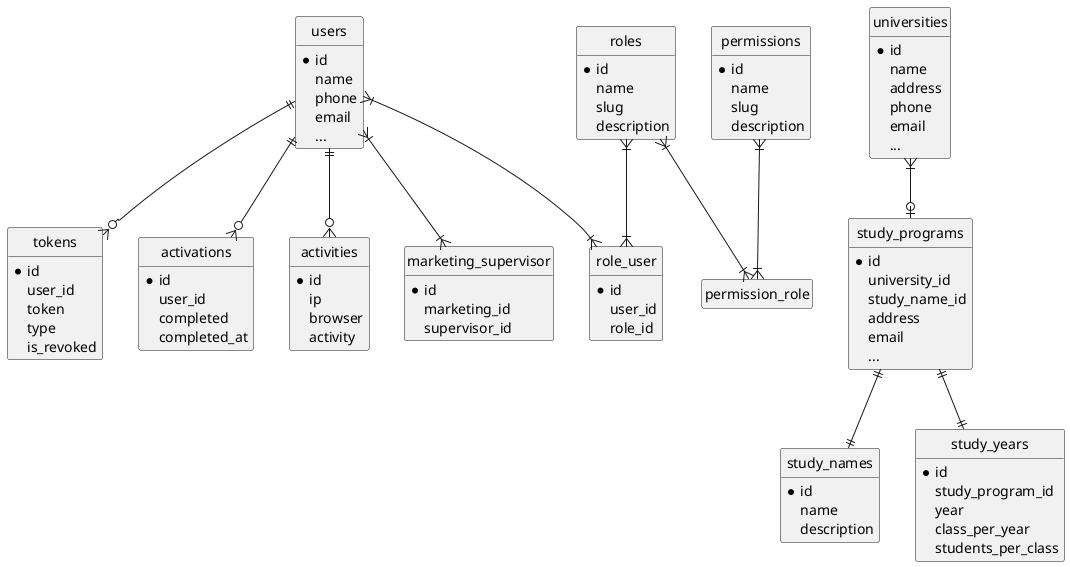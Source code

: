 @startuml
hide circle
hide empty members

entity users {
  *id
  name
  phone
  email
  ...
}
entity tokens {
  *id
  user_id
  token
  type
  is_revoked
}

entity activations {
  *id
  user_id
  completed
  completed_at
}

entity activities {
  *id
  ip
  browser
  activity
}

entity roles {
  *id
  name
  slug
  description
}

entity permissions {
  *id
  name
  slug
  description
}

entity role_user {
  *id
  user_id
  role_id
}

entity marketing_supervisor {
  *id
  marketing_id
  supervisor_id
}

entity universities {
  *id
  name
  address
  phone
  email
  ...
}

entity study_names {
  *id
  name
  description
}

entity study_programs {
  *id
  university_id
  study_name_id
  address
  email
  ...
}

entity study_years {
  *id
  study_program_id
  year
  class_per_year
  students_per_class
}

users                 ||--o{ tokens
users                 ||--o{ activations
users                 ||--o{ activities
users                 }|--|{ role_user
roles                 }|--|{ role_user
roles                 }|--|{ permission_role
permissions           }|--|{ permission_role
users                 }|--|{ marketing_supervisor
universities          }|--o| study_programs
study_programs        ||--|| study_names
study_programs        ||--|| study_years




@enduml
